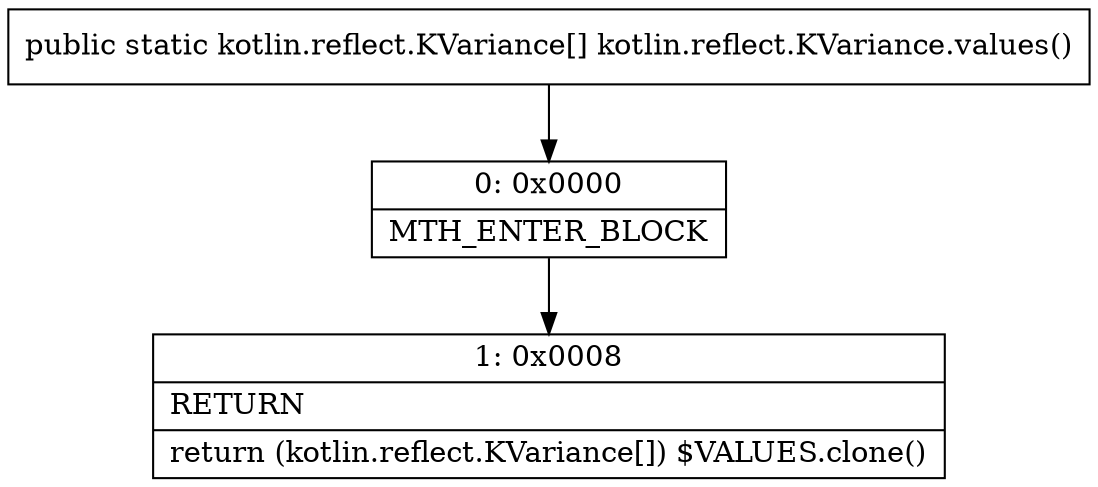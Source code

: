 digraph "CFG forkotlin.reflect.KVariance.values()[Lkotlin\/reflect\/KVariance;" {
Node_0 [shape=record,label="{0\:\ 0x0000|MTH_ENTER_BLOCK\l}"];
Node_1 [shape=record,label="{1\:\ 0x0008|RETURN\l|return (kotlin.reflect.KVariance[]) $VALUES.clone()\l}"];
MethodNode[shape=record,label="{public static kotlin.reflect.KVariance[] kotlin.reflect.KVariance.values() }"];
MethodNode -> Node_0;
Node_0 -> Node_1;
}

